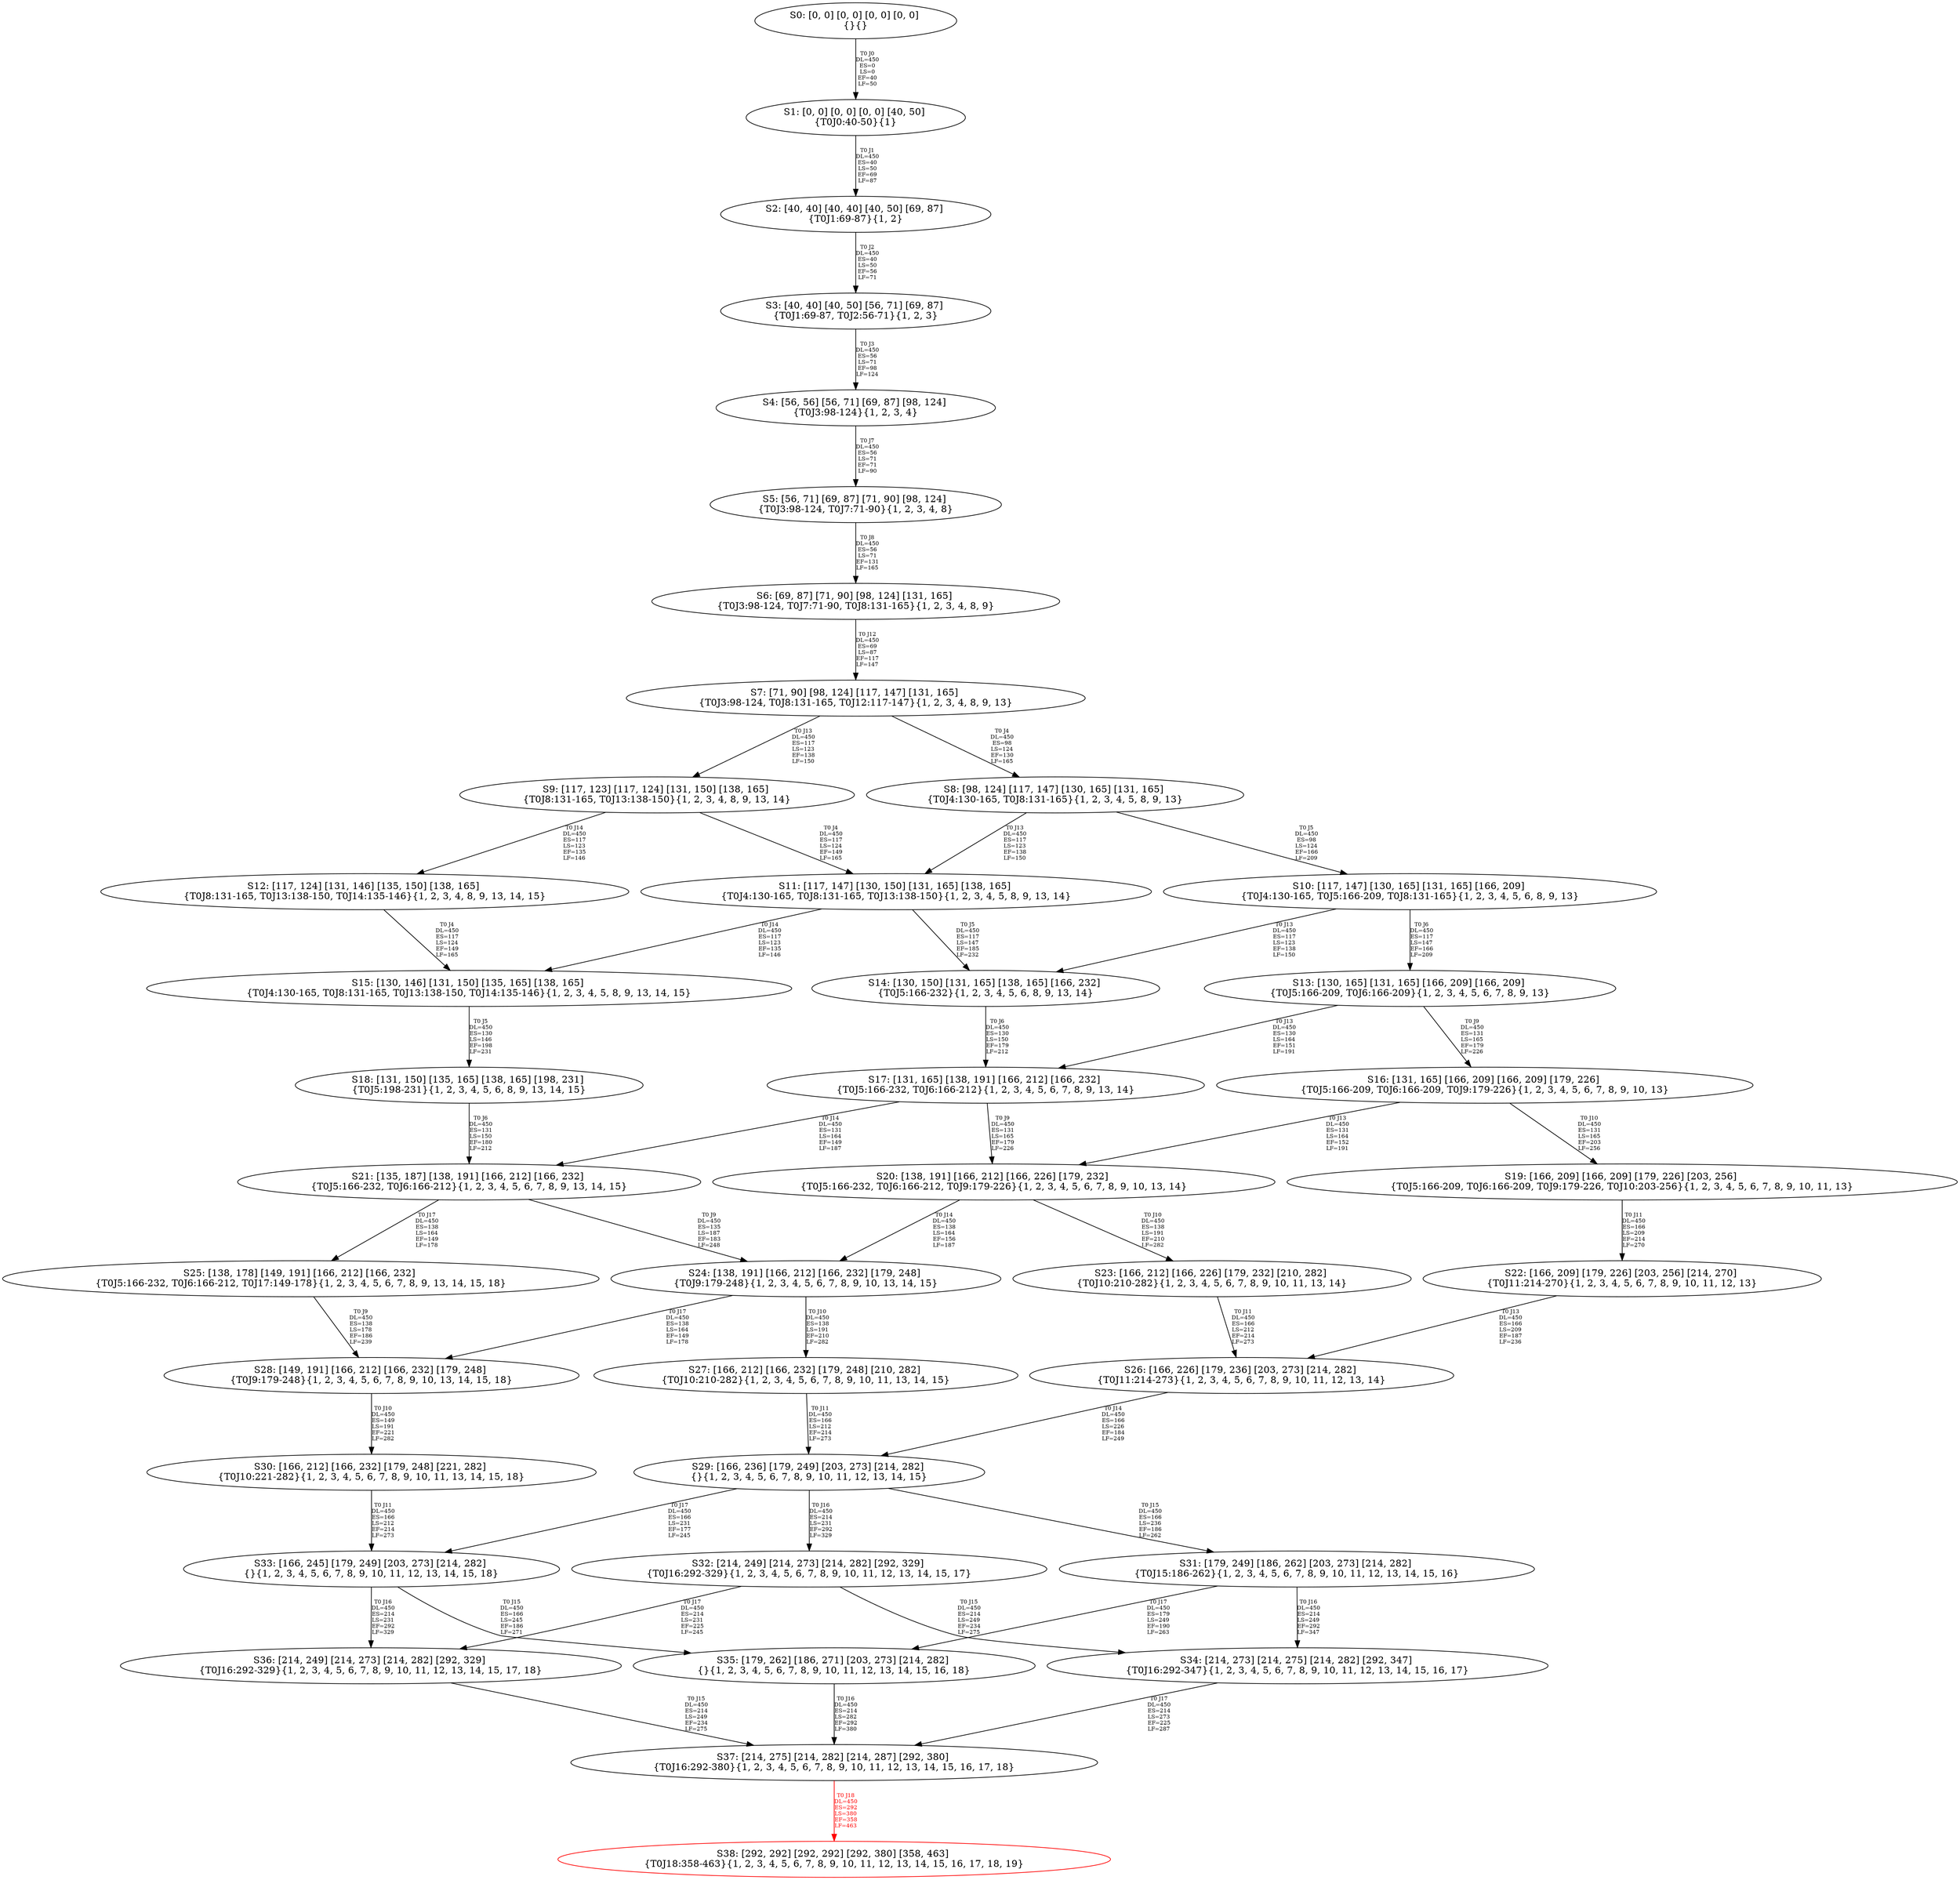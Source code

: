 digraph {
	S0[label="S0: [0, 0] [0, 0] [0, 0] [0, 0] \n{}{}"];
	S1[label="S1: [0, 0] [0, 0] [0, 0] [40, 50] \n{T0J0:40-50}{1}"];
	S2[label="S2: [40, 40] [40, 40] [40, 50] [69, 87] \n{T0J1:69-87}{1, 2}"];
	S3[label="S3: [40, 40] [40, 50] [56, 71] [69, 87] \n{T0J1:69-87, T0J2:56-71}{1, 2, 3}"];
	S4[label="S4: [56, 56] [56, 71] [69, 87] [98, 124] \n{T0J3:98-124}{1, 2, 3, 4}"];
	S5[label="S5: [56, 71] [69, 87] [71, 90] [98, 124] \n{T0J3:98-124, T0J7:71-90}{1, 2, 3, 4, 8}"];
	S6[label="S6: [69, 87] [71, 90] [98, 124] [131, 165] \n{T0J3:98-124, T0J7:71-90, T0J8:131-165}{1, 2, 3, 4, 8, 9}"];
	S7[label="S7: [71, 90] [98, 124] [117, 147] [131, 165] \n{T0J3:98-124, T0J8:131-165, T0J12:117-147}{1, 2, 3, 4, 8, 9, 13}"];
	S8[label="S8: [98, 124] [117, 147] [130, 165] [131, 165] \n{T0J4:130-165, T0J8:131-165}{1, 2, 3, 4, 5, 8, 9, 13}"];
	S9[label="S9: [117, 123] [117, 124] [131, 150] [138, 165] \n{T0J8:131-165, T0J13:138-150}{1, 2, 3, 4, 8, 9, 13, 14}"];
	S10[label="S10: [117, 147] [130, 165] [131, 165] [166, 209] \n{T0J4:130-165, T0J5:166-209, T0J8:131-165}{1, 2, 3, 4, 5, 6, 8, 9, 13}"];
	S11[label="S11: [117, 147] [130, 150] [131, 165] [138, 165] \n{T0J4:130-165, T0J8:131-165, T0J13:138-150}{1, 2, 3, 4, 5, 8, 9, 13, 14}"];
	S12[label="S12: [117, 124] [131, 146] [135, 150] [138, 165] \n{T0J8:131-165, T0J13:138-150, T0J14:135-146}{1, 2, 3, 4, 8, 9, 13, 14, 15}"];
	S13[label="S13: [130, 165] [131, 165] [166, 209] [166, 209] \n{T0J5:166-209, T0J6:166-209}{1, 2, 3, 4, 5, 6, 7, 8, 9, 13}"];
	S14[label="S14: [130, 150] [131, 165] [138, 165] [166, 232] \n{T0J5:166-232}{1, 2, 3, 4, 5, 6, 8, 9, 13, 14}"];
	S15[label="S15: [130, 146] [131, 150] [135, 165] [138, 165] \n{T0J4:130-165, T0J8:131-165, T0J13:138-150, T0J14:135-146}{1, 2, 3, 4, 5, 8, 9, 13, 14, 15}"];
	S16[label="S16: [131, 165] [166, 209] [166, 209] [179, 226] \n{T0J5:166-209, T0J6:166-209, T0J9:179-226}{1, 2, 3, 4, 5, 6, 7, 8, 9, 10, 13}"];
	S17[label="S17: [131, 165] [138, 191] [166, 212] [166, 232] \n{T0J5:166-232, T0J6:166-212}{1, 2, 3, 4, 5, 6, 7, 8, 9, 13, 14}"];
	S18[label="S18: [131, 150] [135, 165] [138, 165] [198, 231] \n{T0J5:198-231}{1, 2, 3, 4, 5, 6, 8, 9, 13, 14, 15}"];
	S19[label="S19: [166, 209] [166, 209] [179, 226] [203, 256] \n{T0J5:166-209, T0J6:166-209, T0J9:179-226, T0J10:203-256}{1, 2, 3, 4, 5, 6, 7, 8, 9, 10, 11, 13}"];
	S20[label="S20: [138, 191] [166, 212] [166, 226] [179, 232] \n{T0J5:166-232, T0J6:166-212, T0J9:179-226}{1, 2, 3, 4, 5, 6, 7, 8, 9, 10, 13, 14}"];
	S21[label="S21: [135, 187] [138, 191] [166, 212] [166, 232] \n{T0J5:166-232, T0J6:166-212}{1, 2, 3, 4, 5, 6, 7, 8, 9, 13, 14, 15}"];
	S22[label="S22: [166, 209] [179, 226] [203, 256] [214, 270] \n{T0J11:214-270}{1, 2, 3, 4, 5, 6, 7, 8, 9, 10, 11, 12, 13}"];
	S23[label="S23: [166, 212] [166, 226] [179, 232] [210, 282] \n{T0J10:210-282}{1, 2, 3, 4, 5, 6, 7, 8, 9, 10, 11, 13, 14}"];
	S24[label="S24: [138, 191] [166, 212] [166, 232] [179, 248] \n{T0J9:179-248}{1, 2, 3, 4, 5, 6, 7, 8, 9, 10, 13, 14, 15}"];
	S25[label="S25: [138, 178] [149, 191] [166, 212] [166, 232] \n{T0J5:166-232, T0J6:166-212, T0J17:149-178}{1, 2, 3, 4, 5, 6, 7, 8, 9, 13, 14, 15, 18}"];
	S26[label="S26: [166, 226] [179, 236] [203, 273] [214, 282] \n{T0J11:214-273}{1, 2, 3, 4, 5, 6, 7, 8, 9, 10, 11, 12, 13, 14}"];
	S27[label="S27: [166, 212] [166, 232] [179, 248] [210, 282] \n{T0J10:210-282}{1, 2, 3, 4, 5, 6, 7, 8, 9, 10, 11, 13, 14, 15}"];
	S28[label="S28: [149, 191] [166, 212] [166, 232] [179, 248] \n{T0J9:179-248}{1, 2, 3, 4, 5, 6, 7, 8, 9, 10, 13, 14, 15, 18}"];
	S29[label="S29: [166, 236] [179, 249] [203, 273] [214, 282] \n{}{1, 2, 3, 4, 5, 6, 7, 8, 9, 10, 11, 12, 13, 14, 15}"];
	S30[label="S30: [166, 212] [166, 232] [179, 248] [221, 282] \n{T0J10:221-282}{1, 2, 3, 4, 5, 6, 7, 8, 9, 10, 11, 13, 14, 15, 18}"];
	S31[label="S31: [179, 249] [186, 262] [203, 273] [214, 282] \n{T0J15:186-262}{1, 2, 3, 4, 5, 6, 7, 8, 9, 10, 11, 12, 13, 14, 15, 16}"];
	S32[label="S32: [214, 249] [214, 273] [214, 282] [292, 329] \n{T0J16:292-329}{1, 2, 3, 4, 5, 6, 7, 8, 9, 10, 11, 12, 13, 14, 15, 17}"];
	S33[label="S33: [166, 245] [179, 249] [203, 273] [214, 282] \n{}{1, 2, 3, 4, 5, 6, 7, 8, 9, 10, 11, 12, 13, 14, 15, 18}"];
	S34[label="S34: [214, 273] [214, 275] [214, 282] [292, 347] \n{T0J16:292-347}{1, 2, 3, 4, 5, 6, 7, 8, 9, 10, 11, 12, 13, 14, 15, 16, 17}"];
	S35[label="S35: [179, 262] [186, 271] [203, 273] [214, 282] \n{}{1, 2, 3, 4, 5, 6, 7, 8, 9, 10, 11, 12, 13, 14, 15, 16, 18}"];
	S36[label="S36: [214, 249] [214, 273] [214, 282] [292, 329] \n{T0J16:292-329}{1, 2, 3, 4, 5, 6, 7, 8, 9, 10, 11, 12, 13, 14, 15, 17, 18}"];
	S37[label="S37: [214, 275] [214, 282] [214, 287] [292, 380] \n{T0J16:292-380}{1, 2, 3, 4, 5, 6, 7, 8, 9, 10, 11, 12, 13, 14, 15, 16, 17, 18}"];
	S38[label="S38: [292, 292] [292, 292] [292, 380] [358, 463] \n{T0J18:358-463}{1, 2, 3, 4, 5, 6, 7, 8, 9, 10, 11, 12, 13, 14, 15, 16, 17, 18, 19}"];
	S0 -> S1[label="T0 J0\nDL=450\nES=0\nLS=0\nEF=40\nLF=50",fontsize=8];
	S1 -> S2[label="T0 J1\nDL=450\nES=40\nLS=50\nEF=69\nLF=87",fontsize=8];
	S2 -> S3[label="T0 J2\nDL=450\nES=40\nLS=50\nEF=56\nLF=71",fontsize=8];
	S3 -> S4[label="T0 J3\nDL=450\nES=56\nLS=71\nEF=98\nLF=124",fontsize=8];
	S4 -> S5[label="T0 J7\nDL=450\nES=56\nLS=71\nEF=71\nLF=90",fontsize=8];
	S5 -> S6[label="T0 J8\nDL=450\nES=56\nLS=71\nEF=131\nLF=165",fontsize=8];
	S6 -> S7[label="T0 J12\nDL=450\nES=69\nLS=87\nEF=117\nLF=147",fontsize=8];
	S7 -> S8[label="T0 J4\nDL=450\nES=98\nLS=124\nEF=130\nLF=165",fontsize=8];
	S7 -> S9[label="T0 J13\nDL=450\nES=117\nLS=123\nEF=138\nLF=150",fontsize=8];
	S8 -> S10[label="T0 J5\nDL=450\nES=98\nLS=124\nEF=166\nLF=209",fontsize=8];
	S8 -> S11[label="T0 J13\nDL=450\nES=117\nLS=123\nEF=138\nLF=150",fontsize=8];
	S9 -> S11[label="T0 J4\nDL=450\nES=117\nLS=124\nEF=149\nLF=165",fontsize=8];
	S9 -> S12[label="T0 J14\nDL=450\nES=117\nLS=123\nEF=135\nLF=146",fontsize=8];
	S10 -> S13[label="T0 J6\nDL=450\nES=117\nLS=147\nEF=166\nLF=209",fontsize=8];
	S10 -> S14[label="T0 J13\nDL=450\nES=117\nLS=123\nEF=138\nLF=150",fontsize=8];
	S11 -> S14[label="T0 J5\nDL=450\nES=117\nLS=147\nEF=185\nLF=232",fontsize=8];
	S11 -> S15[label="T0 J14\nDL=450\nES=117\nLS=123\nEF=135\nLF=146",fontsize=8];
	S12 -> S15[label="T0 J4\nDL=450\nES=117\nLS=124\nEF=149\nLF=165",fontsize=8];
	S13 -> S16[label="T0 J9\nDL=450\nES=131\nLS=165\nEF=179\nLF=226",fontsize=8];
	S13 -> S17[label="T0 J13\nDL=450\nES=130\nLS=164\nEF=151\nLF=191",fontsize=8];
	S14 -> S17[label="T0 J6\nDL=450\nES=130\nLS=150\nEF=179\nLF=212",fontsize=8];
	S15 -> S18[label="T0 J5\nDL=450\nES=130\nLS=146\nEF=198\nLF=231",fontsize=8];
	S16 -> S19[label="T0 J10\nDL=450\nES=131\nLS=165\nEF=203\nLF=256",fontsize=8];
	S16 -> S20[label="T0 J13\nDL=450\nES=131\nLS=164\nEF=152\nLF=191",fontsize=8];
	S17 -> S20[label="T0 J9\nDL=450\nES=131\nLS=165\nEF=179\nLF=226",fontsize=8];
	S17 -> S21[label="T0 J14\nDL=450\nES=131\nLS=164\nEF=149\nLF=187",fontsize=8];
	S18 -> S21[label="T0 J6\nDL=450\nES=131\nLS=150\nEF=180\nLF=212",fontsize=8];
	S19 -> S22[label="T0 J11\nDL=450\nES=166\nLS=209\nEF=214\nLF=270",fontsize=8];
	S20 -> S23[label="T0 J10\nDL=450\nES=138\nLS=191\nEF=210\nLF=282",fontsize=8];
	S20 -> S24[label="T0 J14\nDL=450\nES=138\nLS=164\nEF=156\nLF=187",fontsize=8];
	S21 -> S24[label="T0 J9\nDL=450\nES=135\nLS=187\nEF=183\nLF=248",fontsize=8];
	S21 -> S25[label="T0 J17\nDL=450\nES=138\nLS=164\nEF=149\nLF=178",fontsize=8];
	S22 -> S26[label="T0 J13\nDL=450\nES=166\nLS=209\nEF=187\nLF=236",fontsize=8];
	S23 -> S26[label="T0 J11\nDL=450\nES=166\nLS=212\nEF=214\nLF=273",fontsize=8];
	S24 -> S27[label="T0 J10\nDL=450\nES=138\nLS=191\nEF=210\nLF=282",fontsize=8];
	S24 -> S28[label="T0 J17\nDL=450\nES=138\nLS=164\nEF=149\nLF=178",fontsize=8];
	S25 -> S28[label="T0 J9\nDL=450\nES=138\nLS=178\nEF=186\nLF=239",fontsize=8];
	S26 -> S29[label="T0 J14\nDL=450\nES=166\nLS=226\nEF=184\nLF=249",fontsize=8];
	S27 -> S29[label="T0 J11\nDL=450\nES=166\nLS=212\nEF=214\nLF=273",fontsize=8];
	S28 -> S30[label="T0 J10\nDL=450\nES=149\nLS=191\nEF=221\nLF=282",fontsize=8];
	S29 -> S31[label="T0 J15\nDL=450\nES=166\nLS=236\nEF=186\nLF=262",fontsize=8];
	S29 -> S32[label="T0 J16\nDL=450\nES=214\nLS=231\nEF=292\nLF=329",fontsize=8];
	S29 -> S33[label="T0 J17\nDL=450\nES=166\nLS=231\nEF=177\nLF=245",fontsize=8];
	S30 -> S33[label="T0 J11\nDL=450\nES=166\nLS=212\nEF=214\nLF=273",fontsize=8];
	S31 -> S34[label="T0 J16\nDL=450\nES=214\nLS=249\nEF=292\nLF=347",fontsize=8];
	S31 -> S35[label="T0 J17\nDL=450\nES=179\nLS=249\nEF=190\nLF=263",fontsize=8];
	S32 -> S34[label="T0 J15\nDL=450\nES=214\nLS=249\nEF=234\nLF=275",fontsize=8];
	S32 -> S36[label="T0 J17\nDL=450\nES=214\nLS=231\nEF=225\nLF=245",fontsize=8];
	S33 -> S35[label="T0 J15\nDL=450\nES=166\nLS=245\nEF=186\nLF=271",fontsize=8];
	S33 -> S36[label="T0 J16\nDL=450\nES=214\nLS=231\nEF=292\nLF=329",fontsize=8];
	S34 -> S37[label="T0 J17\nDL=450\nES=214\nLS=273\nEF=225\nLF=287",fontsize=8];
	S35 -> S37[label="T0 J16\nDL=450\nES=214\nLS=282\nEF=292\nLF=380",fontsize=8];
	S36 -> S37[label="T0 J15\nDL=450\nES=214\nLS=249\nEF=234\nLF=275",fontsize=8];
	S37 -> S38[label="T0 J18\nDL=450\nES=292\nLS=380\nEF=358\nLF=463",color=Red,fontcolor=Red,fontsize=8];
S38[color=Red];
}
